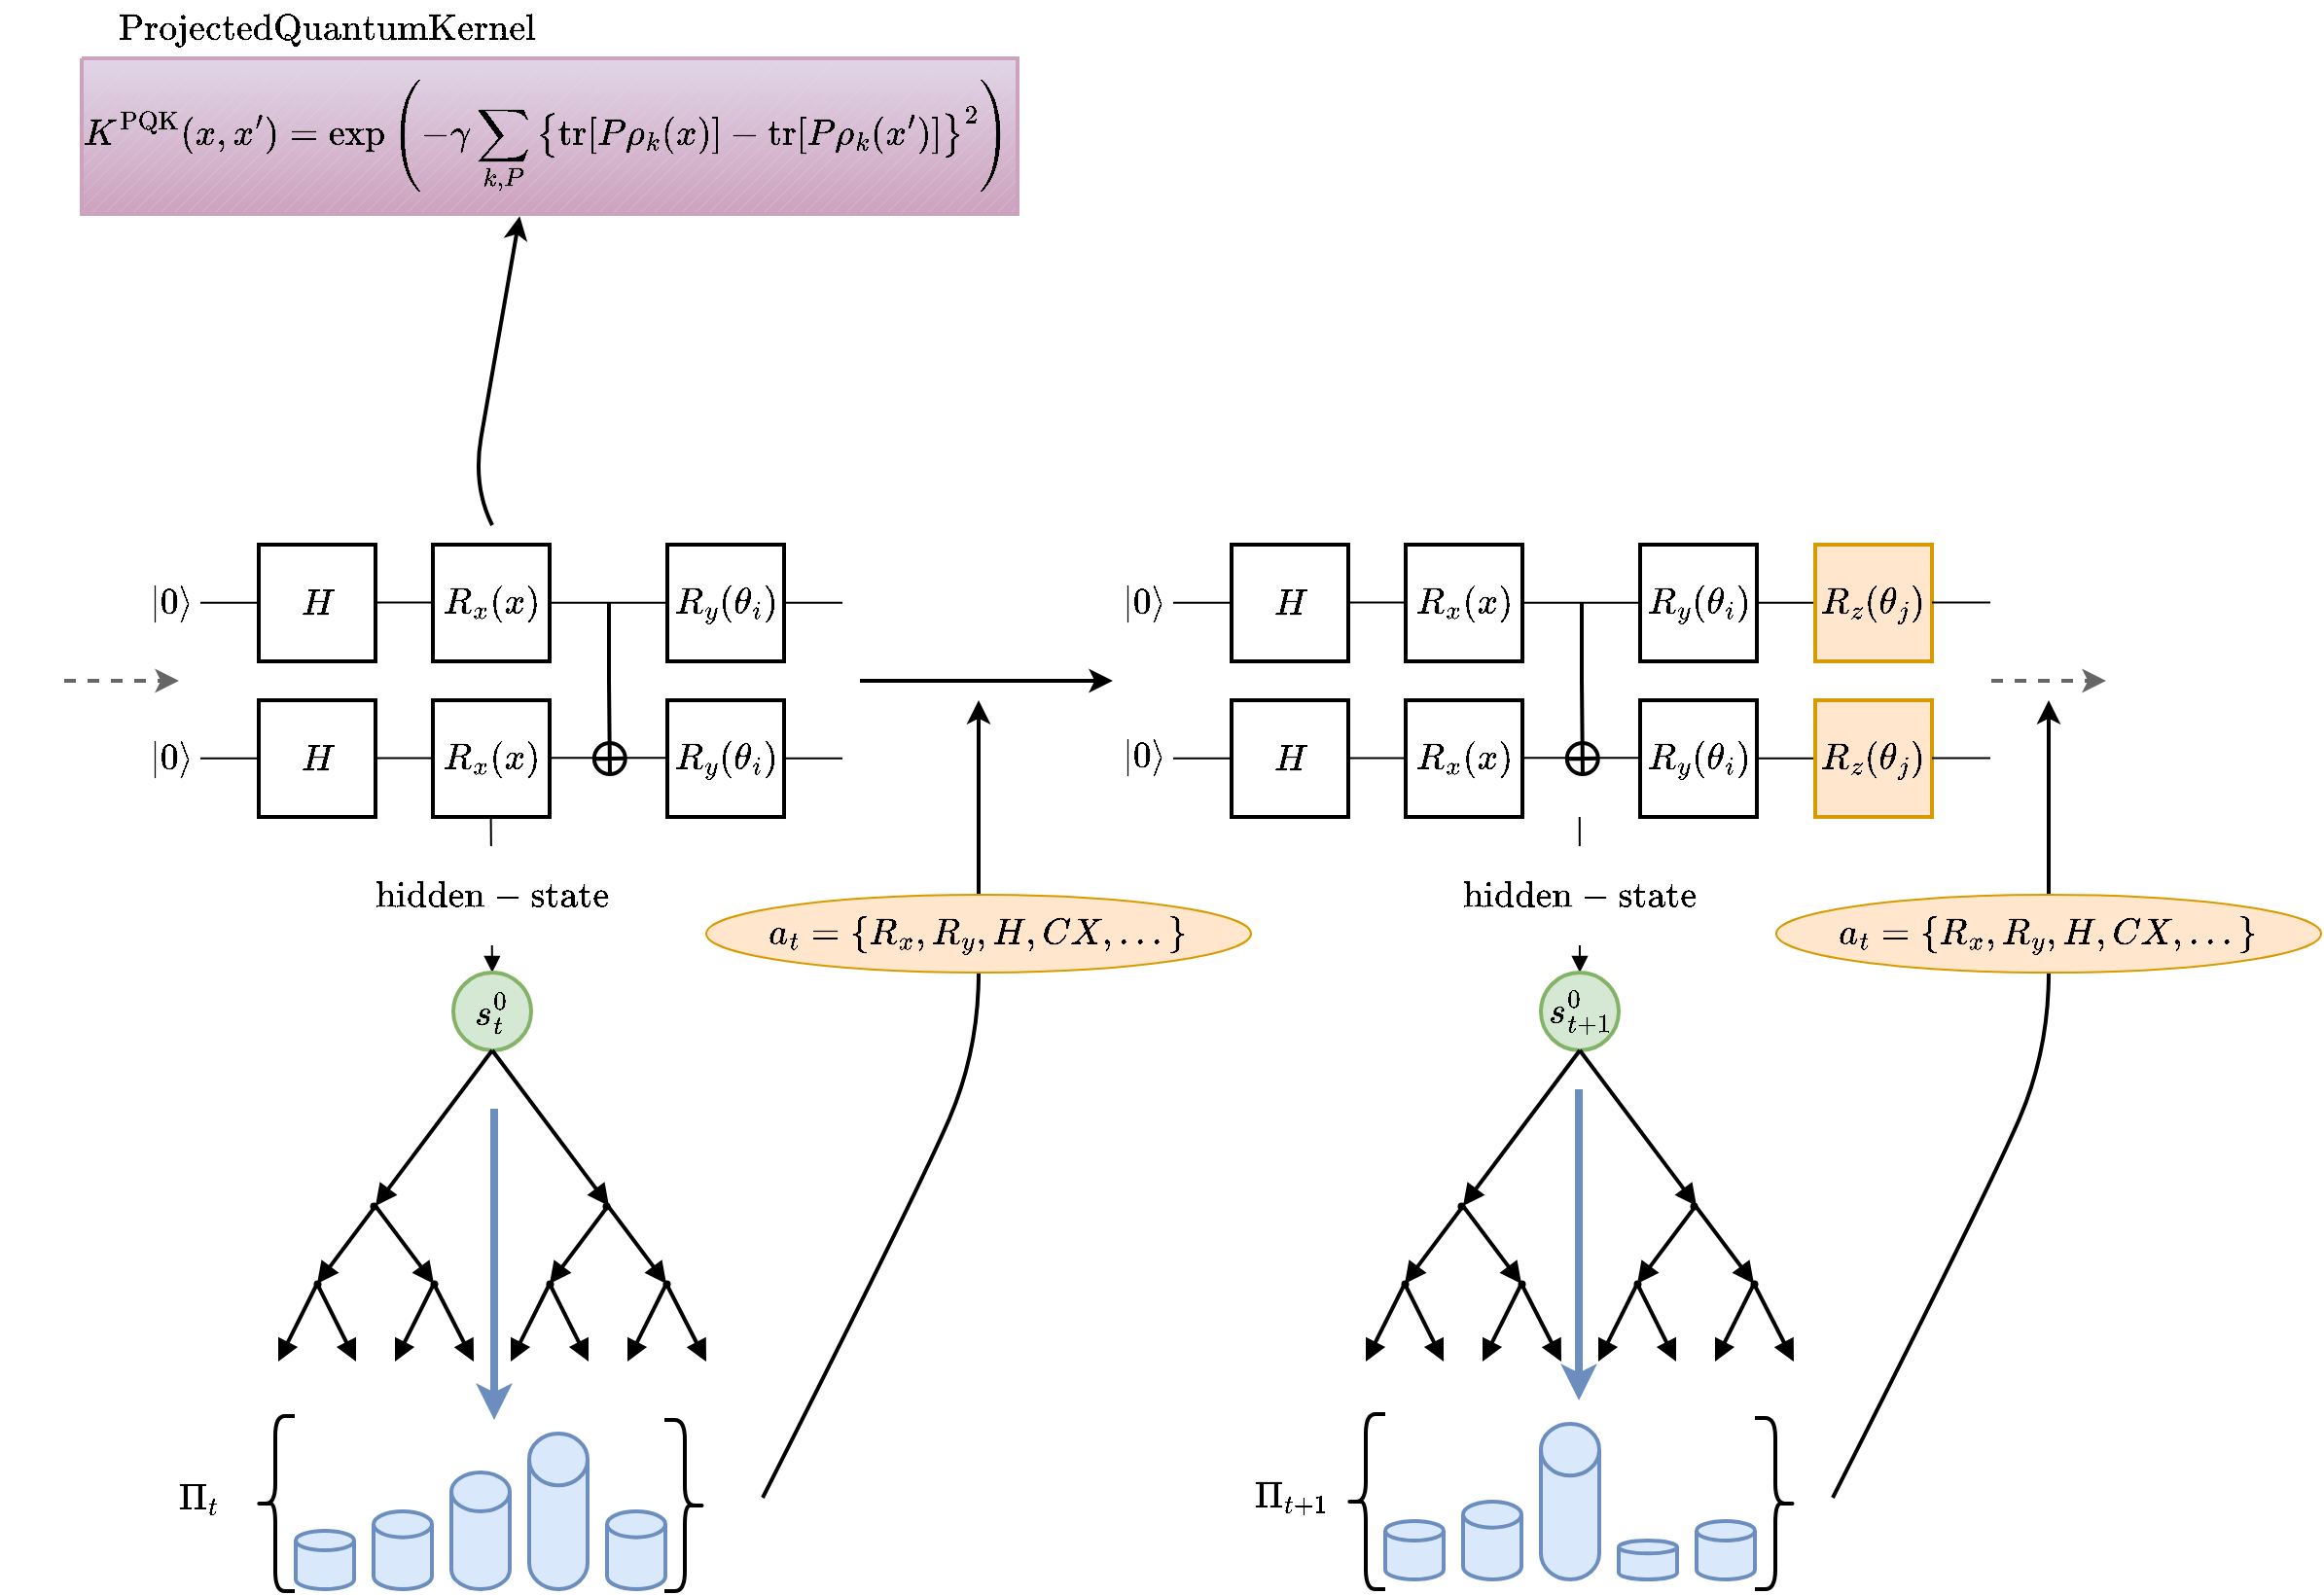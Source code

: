 <mxfile version="23.1.7" type="github">
  <diagram name="Seite-1" id="yTJefIffp6QYeTwZrcQF">
    <mxGraphModel dx="2800" dy="933" grid="1" gridSize="10" guides="1" tooltips="1" connect="1" arrows="1" fold="1" page="1" pageScale="1" pageWidth="1169" pageHeight="827" math="1" shadow="0">
      <root>
        <mxCell id="0" />
        <mxCell id="1" parent="0" />
        <mxCell id="hqZy1xWen8VTkyq7swMo-4" style="edgeStyle=orthogonalEdgeStyle;rounded=0;orthogonalLoop=1;jettySize=auto;html=1;exitX=1;exitY=0.5;exitDx=0;exitDy=0;strokeColor=none;" parent="1" edge="1">
          <mxGeometry relative="1" as="geometry">
            <mxPoint x="669" y="320" as="targetPoint" />
            <mxPoint x="628" y="320" as="sourcePoint" />
          </mxGeometry>
        </mxCell>
        <mxCell id="hqZy1xWen8VTkyq7swMo-38" style="edgeStyle=orthogonalEdgeStyle;rounded=0;orthogonalLoop=1;jettySize=auto;html=1;exitX=1;exitY=0.5;exitDx=0;exitDy=0;strokeColor=none;" parent="1" edge="1">
          <mxGeometry relative="1" as="geometry">
            <mxPoint x="669.5" y="390" as="targetPoint" />
            <mxPoint x="628.5" y="390" as="sourcePoint" />
          </mxGeometry>
        </mxCell>
        <mxCell id="hqZy1xWen8VTkyq7swMo-55" style="edgeStyle=orthogonalEdgeStyle;rounded=0;orthogonalLoop=1;jettySize=auto;html=1;exitX=1;exitY=0.5;exitDx=0;exitDy=0;strokeColor=none;" parent="1" source="hqZy1xWen8VTkyq7swMo-56" edge="1">
          <mxGeometry relative="1" as="geometry">
            <mxPoint x="189.5" y="320" as="targetPoint" />
          </mxGeometry>
        </mxCell>
        <mxCell id="hqZy1xWen8VTkyq7swMo-56" value="&lt;font style=&quot;font-size: 16px;&quot;&gt;$$ H $$&lt;/font&gt;" style="whiteSpace=wrap;html=1;aspect=fixed;align=center;gradientColor=none;rounded=0;shadow=0;strokeWidth=2;" parent="1" vertex="1">
          <mxGeometry x="100" y="290" width="60" height="60" as="geometry" />
        </mxCell>
        <mxCell id="hqZy1xWen8VTkyq7swMo-57" value="&lt;font style=&quot;font-size: 16px;&quot;&gt;$$ R_x (x) $$&lt;/font&gt;" style="whiteSpace=wrap;html=1;aspect=fixed;align=center;gradientColor=none;rounded=0;shadow=0;strokeWidth=2;" parent="1" vertex="1">
          <mxGeometry x="189.5" y="290" width="60" height="60" as="geometry" />
        </mxCell>
        <mxCell id="hqZy1xWen8VTkyq7swMo-58" value="&lt;span style=&quot;color: rgb(0, 0, 0); font-family: Helvetica; font-style: normal; font-variant-ligatures: normal; font-variant-caps: normal; font-weight: 400; letter-spacing: normal; orphans: 2; text-align: center; text-indent: 0px; text-transform: none; widows: 2; word-spacing: 0px; -webkit-text-stroke-width: 0px; background-color: rgb(251, 251, 251); text-decoration-thickness: initial; text-decoration-style: initial; text-decoration-color: initial; float: none; display: inline !important;&quot;&gt;&lt;font style=&quot;font-size: 16px;&quot;&gt;$$ R_y (\theta_i) $$&lt;/font&gt;&lt;/span&gt;" style="whiteSpace=wrap;html=1;aspect=fixed;align=center;gradientColor=none;rounded=0;shadow=0;strokeWidth=2;" parent="1" vertex="1">
          <mxGeometry x="310" y="290" width="60" height="60" as="geometry" />
        </mxCell>
        <mxCell id="hqZy1xWen8VTkyq7swMo-59" style="edgeStyle=orthogonalEdgeStyle;rounded=0;orthogonalLoop=1;jettySize=auto;html=1;exitX=1;exitY=0.5;exitDx=0;exitDy=0;strokeColor=none;" parent="1" source="hqZy1xWen8VTkyq7swMo-60" edge="1">
          <mxGeometry relative="1" as="geometry">
            <mxPoint x="190" y="390" as="targetPoint" />
          </mxGeometry>
        </mxCell>
        <mxCell id="hqZy1xWen8VTkyq7swMo-60" value="&lt;span style=&quot;color: rgb(0, 0, 0); font-family: Helvetica; font-style: normal; font-variant-ligatures: normal; font-variant-caps: normal; font-weight: 400; letter-spacing: normal; orphans: 2; text-align: center; text-indent: 0px; text-transform: none; widows: 2; word-spacing: 0px; -webkit-text-stroke-width: 0px; background-color: rgb(251, 251, 251); text-decoration-thickness: initial; text-decoration-style: initial; text-decoration-color: initial; float: none; display: inline !important;&quot;&gt;&lt;font style=&quot;font-size: 16px;&quot;&gt;$$ H $$&lt;/font&gt;&lt;/span&gt;" style="whiteSpace=wrap;html=1;aspect=fixed;align=center;gradientColor=none;rounded=0;shadow=0;strokeWidth=2;" parent="1" vertex="1">
          <mxGeometry x="100" y="370" width="60" height="60" as="geometry" />
        </mxCell>
        <mxCell id="hqZy1xWen8VTkyq7swMo-61" value="&lt;span style=&quot;color: rgb(0, 0, 0); font-family: Helvetica; font-style: normal; font-variant-ligatures: normal; font-variant-caps: normal; font-weight: 400; letter-spacing: normal; orphans: 2; text-align: center; text-indent: 0px; text-transform: none; widows: 2; word-spacing: 0px; -webkit-text-stroke-width: 0px; background-color: rgb(251, 251, 251); text-decoration-thickness: initial; text-decoration-style: initial; text-decoration-color: initial; float: none; display: inline !important;&quot;&gt;&lt;font style=&quot;font-size: 16px;&quot;&gt;$$ R_x (x) $$&lt;/font&gt;&lt;/span&gt;" style="whiteSpace=wrap;html=1;aspect=fixed;align=center;gradientColor=none;rounded=0;shadow=0;strokeWidth=2;" parent="1" vertex="1">
          <mxGeometry x="189.5" y="370" width="60" height="60" as="geometry" />
        </mxCell>
        <mxCell id="hqZy1xWen8VTkyq7swMo-62" value="&lt;span style=&quot;color: rgb(0, 0, 0); font-family: Helvetica; font-style: normal; font-variant-ligatures: normal; font-variant-caps: normal; font-weight: 400; letter-spacing: normal; orphans: 2; text-align: center; text-indent: 0px; text-transform: none; widows: 2; word-spacing: 0px; -webkit-text-stroke-width: 0px; background-color: rgb(251, 251, 251); text-decoration-thickness: initial; text-decoration-style: initial; text-decoration-color: initial; float: none; display: inline !important;&quot;&gt;&lt;font style=&quot;font-size: 16px;&quot;&gt;$$ R_y (\theta_i) $$&lt;/font&gt;&lt;/span&gt;" style="whiteSpace=wrap;html=1;aspect=fixed;align=center;gradientColor=none;rounded=0;shadow=0;strokeWidth=2;" parent="1" vertex="1">
          <mxGeometry x="310" y="370" width="60" height="60" as="geometry" />
        </mxCell>
        <mxCell id="hqZy1xWen8VTkyq7swMo-63" value="" style="endArrow=none;html=1;rounded=0;startArrow=circlePlus;startFill=0;strokeWidth=2;" parent="1" edge="1">
          <mxGeometry width="50" height="50" relative="1" as="geometry">
            <mxPoint x="280.5" y="410" as="sourcePoint" />
            <mxPoint x="280" y="360" as="targetPoint" />
            <Array as="points">
              <mxPoint x="280" y="360" />
              <mxPoint x="280" y="320" />
            </Array>
          </mxGeometry>
        </mxCell>
        <mxCell id="hqZy1xWen8VTkyq7swMo-79" value="" style="endArrow=block;html=1;rounded=0;entryX=0.5;entryY=0;entryDx=0;entryDy=0;endFill=1;" parent="1" edge="1" target="hqZy1xWen8VTkyq7swMo-81">
          <mxGeometry relative="1" as="geometry">
            <mxPoint x="219.3" y="430" as="sourcePoint" />
            <mxPoint x="219.41" y="500" as="targetPoint" />
          </mxGeometry>
        </mxCell>
        <mxCell id="hqZy1xWen8VTkyq7swMo-80" value="&lt;font style=&quot;font-size: 16px;&quot;&gt;$$ \mathrm{hidden-state} $$&lt;/font&gt;" style="edgeLabel;resizable=0;html=1;;align=center;verticalAlign=middle;" parent="hqZy1xWen8VTkyq7swMo-79" connectable="0" vertex="1">
          <mxGeometry relative="1" as="geometry" />
        </mxCell>
        <mxCell id="hqZy1xWen8VTkyq7swMo-81" value="&lt;font style=&quot;font-size: 16px;&quot;&gt;$$ s^0_t $$&lt;/font&gt;" style="ellipse;whiteSpace=wrap;html=1;aspect=fixed;fillColor=#d5e8d4;strokeColor=#82b366;strokeWidth=2;" parent="1" vertex="1">
          <mxGeometry x="200" y="510" width="40" height="40" as="geometry" />
        </mxCell>
        <mxCell id="hqZy1xWen8VTkyq7swMo-83" value="" style="endArrow=block;html=1;rounded=0;exitX=0.5;exitY=1;exitDx=0;exitDy=0;strokeWidth=2;curved=0;endFill=1;" parent="1" source="hqZy1xWen8VTkyq7swMo-81" edge="1">
          <mxGeometry width="50" height="50" relative="1" as="geometry">
            <mxPoint x="200" y="590" as="sourcePoint" />
            <mxPoint x="160" y="630" as="targetPoint" />
          </mxGeometry>
        </mxCell>
        <mxCell id="hqZy1xWen8VTkyq7swMo-84" value="" style="endArrow=block;html=1;rounded=0;strokeWidth=2;endFill=1;" parent="1" edge="1">
          <mxGeometry width="50" height="50" relative="1" as="geometry">
            <mxPoint x="160" y="630" as="sourcePoint" />
            <mxPoint x="130" y="670" as="targetPoint" />
          </mxGeometry>
        </mxCell>
        <mxCell id="hqZy1xWen8VTkyq7swMo-85" value="" style="endArrow=block;html=1;rounded=0;strokeWidth=2;endFill=1;" parent="1" edge="1" source="6n01bUx9wQHi-D7Y9jeE-55">
          <mxGeometry width="50" height="50" relative="1" as="geometry">
            <mxPoint x="130.25" y="670" as="sourcePoint" />
            <mxPoint x="110" y="710" as="targetPoint" />
          </mxGeometry>
        </mxCell>
        <mxCell id="hqZy1xWen8VTkyq7swMo-86" value="" style="endArrow=block;html=1;rounded=0;strokeWidth=2;endFill=1;" parent="1" edge="1">
          <mxGeometry width="50" height="50" relative="1" as="geometry">
            <mxPoint x="220" y="550" as="sourcePoint" />
            <mxPoint x="280" y="630" as="targetPoint" />
          </mxGeometry>
        </mxCell>
        <mxCell id="hqZy1xWen8VTkyq7swMo-89" value="" style="endArrow=block;html=1;rounded=0;strokeWidth=2;endFill=1;" parent="1" edge="1">
          <mxGeometry width="50" height="50" relative="1" as="geometry">
            <mxPoint x="160" y="630" as="sourcePoint" />
            <mxPoint x="190" y="670" as="targetPoint" />
          </mxGeometry>
        </mxCell>
        <mxCell id="hqZy1xWen8VTkyq7swMo-90" value="" style="endArrow=block;html=1;rounded=0;strokeWidth=2;endFill=1;" parent="1" edge="1">
          <mxGeometry width="50" height="50" relative="1" as="geometry">
            <mxPoint x="130" y="670" as="sourcePoint" />
            <mxPoint x="150" y="710" as="targetPoint" />
          </mxGeometry>
        </mxCell>
        <mxCell id="hqZy1xWen8VTkyq7swMo-91" value="" style="endArrow=block;html=1;rounded=0;strokeWidth=2;endFill=1;" parent="1" edge="1">
          <mxGeometry width="50" height="50" relative="1" as="geometry">
            <mxPoint x="190" y="670" as="sourcePoint" />
            <mxPoint x="170" y="710" as="targetPoint" />
          </mxGeometry>
        </mxCell>
        <mxCell id="hqZy1xWen8VTkyq7swMo-94" value="" style="endArrow=block;html=1;rounded=0;strokeWidth=2;endFill=1;" parent="1" edge="1">
          <mxGeometry width="50" height="50" relative="1" as="geometry">
            <mxPoint x="190" y="670" as="sourcePoint" />
            <mxPoint x="210.5" y="710" as="targetPoint" />
          </mxGeometry>
        </mxCell>
        <mxCell id="hqZy1xWen8VTkyq7swMo-111" value="" style="endArrow=block;html=1;rounded=0;entryX=0.5;entryY=0;entryDx=0;entryDy=0;endFill=1;" parent="1" edge="1" target="hqZy1xWen8VTkyq7swMo-113">
          <mxGeometry relative="1" as="geometry">
            <mxPoint x="778.89" y="430" as="sourcePoint" />
            <mxPoint x="779" y="500" as="targetPoint" />
          </mxGeometry>
        </mxCell>
        <mxCell id="hqZy1xWen8VTkyq7swMo-112" value="&lt;font style=&quot;font-size: 16px;&quot;&gt;$$ \mathrm{hidden-state} $$&lt;/font&gt;" style="edgeLabel;resizable=0;html=1;;align=center;verticalAlign=middle;" parent="hqZy1xWen8VTkyq7swMo-111" connectable="0" vertex="1">
          <mxGeometry relative="1" as="geometry" />
        </mxCell>
        <mxCell id="hqZy1xWen8VTkyq7swMo-113" value="&lt;font style=&quot;font-size: 16px;&quot;&gt;$$ s^0_{t+1} $$&lt;/font&gt;" style="ellipse;whiteSpace=wrap;html=1;aspect=fixed;fillColor=#d5e8d4;strokeColor=#82b366;strokeWidth=2;" parent="1" vertex="1">
          <mxGeometry x="759" y="510" width="40" height="40" as="geometry" />
        </mxCell>
        <mxCell id="hqZy1xWen8VTkyq7swMo-130" value="" style="endArrow=classic;html=1;rounded=0;strokeWidth=4;shadow=0;curved=0;fillColor=#dae8fc;strokeColor=#6c8ebf;targetPerimeterSpacing=0;" parent="1" edge="1">
          <mxGeometry width="50" height="50" relative="1" as="geometry">
            <mxPoint x="221" y="580" as="sourcePoint" />
            <mxPoint x="221" y="740" as="targetPoint" />
          </mxGeometry>
        </mxCell>
        <mxCell id="hqZy1xWen8VTkyq7swMo-131" value="" style="endArrow=classic;html=1;rounded=0;strokeWidth=4;shadow=0;curved=0;fillColor=#dae8fc;strokeColor=#6c8ebf;" parent="1" edge="1">
          <mxGeometry width="50" height="50" relative="1" as="geometry">
            <mxPoint x="778.52" y="570" as="sourcePoint" />
            <mxPoint x="778.52" y="730" as="targetPoint" />
          </mxGeometry>
        </mxCell>
        <mxCell id="hqZy1xWen8VTkyq7swMo-132" value="" style="endArrow=classic;html=1;rounded=0;strokeWidth=2;shadow=0;curved=0;" parent="1" edge="1">
          <mxGeometry width="50" height="50" relative="1" as="geometry">
            <mxPoint x="409" y="360" as="sourcePoint" />
            <mxPoint x="539" y="360" as="targetPoint" />
          </mxGeometry>
        </mxCell>
        <mxCell id="hqZy1xWen8VTkyq7swMo-134" value="" style="endArrow=classic;html=1;rounded=0;strokeWidth=2;shadow=0;curved=0;dashed=1;fillColor=#f5f5f5;strokeColor=#666666;" parent="1" edge="1">
          <mxGeometry width="50" height="50" relative="1" as="geometry">
            <mxPoint y="360" as="sourcePoint" />
            <mxPoint x="59" y="360" as="targetPoint" />
          </mxGeometry>
        </mxCell>
        <mxCell id="hqZy1xWen8VTkyq7swMo-138" value="" style="curved=1;endArrow=classic;html=1;rounded=0;strokeWidth=2;" parent="1" edge="1" source="6n01bUx9wQHi-D7Y9jeE-44">
          <mxGeometry width="50" height="50" relative="1" as="geometry">
            <mxPoint x="359" y="780" as="sourcePoint" />
            <mxPoint x="470" y="370" as="targetPoint" />
            <Array as="points" />
          </mxGeometry>
        </mxCell>
        <mxCell id="hqZy1xWen8VTkyq7swMo-147" value="" style="strokeWidth=2;html=1;shape=mxgraph.flowchart.database;whiteSpace=wrap;fillColor=#dae8fc;strokeColor=#6c8ebf;" parent="1" vertex="1">
          <mxGeometry x="119" y="797" width="30" height="30" as="geometry" />
        </mxCell>
        <mxCell id="hqZy1xWen8VTkyq7swMo-149" value="" style="strokeWidth=2;html=1;shape=mxgraph.flowchart.database;whiteSpace=wrap;fillColor=#dae8fc;strokeColor=#6c8ebf;" parent="1" vertex="1">
          <mxGeometry x="279" y="787" width="30" height="40" as="geometry" />
        </mxCell>
        <mxCell id="hqZy1xWen8VTkyq7swMo-150" value="" style="strokeWidth=2;html=1;shape=mxgraph.flowchart.database;whiteSpace=wrap;fillColor=#dae8fc;strokeColor=#6c8ebf;" parent="1" vertex="1">
          <mxGeometry x="159" y="787" width="30" height="40" as="geometry" />
        </mxCell>
        <mxCell id="hqZy1xWen8VTkyq7swMo-151" value="" style="strokeWidth=2;html=1;shape=mxgraph.flowchart.database;whiteSpace=wrap;fillColor=#dae8fc;strokeColor=#6c8ebf;" parent="1" vertex="1">
          <mxGeometry x="239" y="747" width="30" height="80" as="geometry" />
        </mxCell>
        <mxCell id="hqZy1xWen8VTkyq7swMo-152" value="" style="strokeWidth=2;html=1;shape=mxgraph.flowchart.database;whiteSpace=wrap;fillColor=#dae8fc;strokeColor=#6c8ebf;" parent="1" vertex="1">
          <mxGeometry x="199" y="767" width="30" height="60" as="geometry" />
        </mxCell>
        <mxCell id="hqZy1xWen8VTkyq7swMo-162" value="" style="shape=curlyBracket;whiteSpace=wrap;html=1;rounded=1;flipH=1;labelPosition=right;verticalLabelPosition=middle;align=left;verticalAlign=middle;strokeWidth=2;" parent="1" vertex="1">
          <mxGeometry x="869" y="739" width="21" height="88" as="geometry" />
        </mxCell>
        <mxCell id="hqZy1xWen8VTkyq7swMo-163" value="" style="shape=curlyBracket;whiteSpace=wrap;html=1;rounded=1;labelPosition=left;verticalLabelPosition=middle;align=right;verticalAlign=middle;strokeWidth=2;" parent="1" vertex="1">
          <mxGeometry x="659" y="737" width="20" height="90" as="geometry" />
        </mxCell>
        <mxCell id="hqZy1xWen8VTkyq7swMo-164" value="" style="strokeWidth=2;html=1;shape=mxgraph.flowchart.database;whiteSpace=wrap;fillColor=#dae8fc;strokeColor=#6c8ebf;" parent="1" vertex="1">
          <mxGeometry x="679" y="792" width="30" height="30" as="geometry" />
        </mxCell>
        <mxCell id="hqZy1xWen8VTkyq7swMo-165" value="" style="strokeWidth=2;html=1;shape=mxgraph.flowchart.database;whiteSpace=wrap;fillColor=#dae8fc;strokeColor=#6c8ebf;" parent="1" vertex="1">
          <mxGeometry x="839" y="792" width="30" height="30" as="geometry" />
        </mxCell>
        <mxCell id="hqZy1xWen8VTkyq7swMo-166" value="" style="strokeWidth=2;html=1;shape=mxgraph.flowchart.database;whiteSpace=wrap;fillColor=#dae8fc;strokeColor=#6c8ebf;" parent="1" vertex="1">
          <mxGeometry x="719" y="782" width="30" height="40" as="geometry" />
        </mxCell>
        <mxCell id="hqZy1xWen8VTkyq7swMo-167" value="" style="strokeWidth=2;html=1;shape=mxgraph.flowchart.database;whiteSpace=wrap;fillColor=#dae8fc;strokeColor=#6c8ebf;" parent="1" vertex="1">
          <mxGeometry x="799" y="802" width="30" height="20" as="geometry" />
        </mxCell>
        <mxCell id="hqZy1xWen8VTkyq7swMo-168" value="" style="strokeWidth=2;html=1;shape=mxgraph.flowchart.database;whiteSpace=wrap;fillColor=#dae8fc;strokeColor=#6c8ebf;" parent="1" vertex="1">
          <mxGeometry x="759" y="742" width="30" height="80" as="geometry" />
        </mxCell>
        <mxCell id="hqZy1xWen8VTkyq7swMo-169" value="&lt;font style=&quot;font-size: 16px;&quot;&gt;$$ \Pi_t $$&lt;/font&gt;" style="text;html=1;align=center;verticalAlign=middle;resizable=0;points=[];autosize=1;strokeColor=none;fillColor=none;" parent="1" vertex="1">
          <mxGeometry x="18.5" y="765" width="100" height="30" as="geometry" />
        </mxCell>
        <mxCell id="hqZy1xWen8VTkyq7swMo-170" value="&lt;span style=&quot;color: rgb(0, 0, 0); font-family: Helvetica; font-style: normal; font-variant-ligatures: normal; font-variant-caps: normal; font-weight: 400; letter-spacing: normal; orphans: 2; text-align: center; text-indent: 0px; text-transform: none; widows: 2; word-spacing: 0px; -webkit-text-stroke-width: 0px; background-color: rgb(251, 251, 251); text-decoration-thickness: initial; text-decoration-style: initial; text-decoration-color: initial; float: none; display: inline !important;&quot;&gt;&lt;font style=&quot;font-size: 16px;&quot;&gt;$$ \Pi_{t+1} $$&lt;/font&gt;&lt;/span&gt;" style="text;whiteSpace=wrap;html=1;" parent="1" vertex="1">
          <mxGeometry x="610" y="747" width="90" height="40" as="geometry" />
        </mxCell>
        <mxCell id="6n01bUx9wQHi-D7Y9jeE-3" value="" style="endArrow=none;html=1;rounded=0;" edge="1" parent="1">
          <mxGeometry width="50" height="50" relative="1" as="geometry">
            <mxPoint x="160" y="319.8" as="sourcePoint" />
            <mxPoint x="190" y="319.8" as="targetPoint" />
          </mxGeometry>
        </mxCell>
        <mxCell id="6n01bUx9wQHi-D7Y9jeE-4" value="" style="endArrow=none;html=1;rounded=0;" edge="1" parent="1">
          <mxGeometry width="50" height="50" relative="1" as="geometry">
            <mxPoint x="159.5" y="399.8" as="sourcePoint" />
            <mxPoint x="189.5" y="399.8" as="targetPoint" />
          </mxGeometry>
        </mxCell>
        <mxCell id="6n01bUx9wQHi-D7Y9jeE-7" value="" style="endArrow=none;html=1;rounded=0;" edge="1" parent="1">
          <mxGeometry width="50" height="50" relative="1" as="geometry">
            <mxPoint x="370" y="319.83" as="sourcePoint" />
            <mxPoint x="400" y="319.83" as="targetPoint" />
          </mxGeometry>
        </mxCell>
        <mxCell id="6n01bUx9wQHi-D7Y9jeE-8" value="" style="endArrow=none;html=1;rounded=0;" edge="1" parent="1">
          <mxGeometry width="50" height="50" relative="1" as="geometry">
            <mxPoint x="370" y="399.83" as="sourcePoint" />
            <mxPoint x="400" y="399.83" as="targetPoint" />
          </mxGeometry>
        </mxCell>
        <mxCell id="6n01bUx9wQHi-D7Y9jeE-9" value="" style="endArrow=none;html=1;rounded=0;" edge="1" parent="1">
          <mxGeometry width="50" height="50" relative="1" as="geometry">
            <mxPoint x="70" y="319.83" as="sourcePoint" />
            <mxPoint x="100" y="319.83" as="targetPoint" />
          </mxGeometry>
        </mxCell>
        <mxCell id="6n01bUx9wQHi-D7Y9jeE-11" value="&lt;font style=&quot;font-size: 16px;&quot;&gt;$$ \ket{0}$$&lt;/font&gt;" style="text;html=1;align=center;verticalAlign=middle;resizable=0;points=[];autosize=1;strokeColor=none;fillColor=none;" vertex="1" parent="1">
          <mxGeometry y="305" width="110" height="30" as="geometry" />
        </mxCell>
        <mxCell id="6n01bUx9wQHi-D7Y9jeE-12" value="&lt;font style=&quot;font-size: 16px;&quot;&gt;$$ \ket{0}$$&lt;/font&gt;" style="text;html=1;align=center;verticalAlign=middle;resizable=0;points=[];autosize=1;strokeColor=none;fillColor=none;" vertex="1" parent="1">
          <mxGeometry y="385" width="110" height="30" as="geometry" />
        </mxCell>
        <mxCell id="6n01bUx9wQHi-D7Y9jeE-15" value="" style="endArrow=none;html=1;rounded=0;" edge="1" parent="1">
          <mxGeometry width="50" height="50" relative="1" as="geometry">
            <mxPoint x="70" y="399.83" as="sourcePoint" />
            <mxPoint x="100" y="399.83" as="targetPoint" />
          </mxGeometry>
        </mxCell>
        <mxCell id="6n01bUx9wQHi-D7Y9jeE-16" value="" style="endArrow=none;html=1;rounded=0;" edge="1" parent="1">
          <mxGeometry width="50" height="50" relative="1" as="geometry">
            <mxPoint x="250.5" y="319.83" as="sourcePoint" />
            <mxPoint x="311" y="319.83" as="targetPoint" />
          </mxGeometry>
        </mxCell>
        <mxCell id="6n01bUx9wQHi-D7Y9jeE-17" value="" style="endArrow=none;html=1;rounded=0;" edge="1" parent="1">
          <mxGeometry width="50" height="50" relative="1" as="geometry">
            <mxPoint x="249.5" y="399.66" as="sourcePoint" />
            <mxPoint x="310" y="399.66" as="targetPoint" />
          </mxGeometry>
        </mxCell>
        <mxCell id="6n01bUx9wQHi-D7Y9jeE-18" style="edgeStyle=orthogonalEdgeStyle;rounded=0;orthogonalLoop=1;jettySize=auto;html=1;exitX=1;exitY=0.5;exitDx=0;exitDy=0;strokeColor=none;" edge="1" parent="1" source="6n01bUx9wQHi-D7Y9jeE-19">
          <mxGeometry relative="1" as="geometry">
            <mxPoint x="689.5" y="320" as="targetPoint" />
          </mxGeometry>
        </mxCell>
        <mxCell id="6n01bUx9wQHi-D7Y9jeE-19" value="&lt;font style=&quot;font-size: 16px;&quot;&gt;$$ H $$&lt;/font&gt;" style="whiteSpace=wrap;html=1;aspect=fixed;align=center;gradientColor=none;rounded=0;shadow=0;strokeWidth=2;" vertex="1" parent="1">
          <mxGeometry x="600" y="290" width="60" height="60" as="geometry" />
        </mxCell>
        <mxCell id="6n01bUx9wQHi-D7Y9jeE-20" value="&lt;font style=&quot;font-size: 16px;&quot;&gt;$$ R_x (x) $$&lt;/font&gt;" style="whiteSpace=wrap;html=1;aspect=fixed;align=center;gradientColor=none;rounded=0;shadow=0;strokeWidth=2;" vertex="1" parent="1">
          <mxGeometry x="689.5" y="290" width="60" height="60" as="geometry" />
        </mxCell>
        <mxCell id="6n01bUx9wQHi-D7Y9jeE-21" value="&lt;span style=&quot;color: rgb(0, 0, 0); font-family: Helvetica; font-style: normal; font-variant-ligatures: normal; font-variant-caps: normal; font-weight: 400; letter-spacing: normal; orphans: 2; text-align: center; text-indent: 0px; text-transform: none; widows: 2; word-spacing: 0px; -webkit-text-stroke-width: 0px; background-color: rgb(251, 251, 251); text-decoration-thickness: initial; text-decoration-style: initial; text-decoration-color: initial; float: none; display: inline !important;&quot;&gt;&lt;font style=&quot;font-size: 16px;&quot;&gt;$$ R_y (\theta_i) $$&lt;/font&gt;&lt;/span&gt;" style="whiteSpace=wrap;html=1;aspect=fixed;align=center;gradientColor=none;rounded=0;shadow=0;strokeWidth=2;" vertex="1" parent="1">
          <mxGeometry x="810" y="290" width="60" height="60" as="geometry" />
        </mxCell>
        <mxCell id="6n01bUx9wQHi-D7Y9jeE-22" style="edgeStyle=orthogonalEdgeStyle;rounded=0;orthogonalLoop=1;jettySize=auto;html=1;exitX=1;exitY=0.5;exitDx=0;exitDy=0;strokeColor=none;" edge="1" parent="1" source="6n01bUx9wQHi-D7Y9jeE-23">
          <mxGeometry relative="1" as="geometry">
            <mxPoint x="690" y="390" as="targetPoint" />
          </mxGeometry>
        </mxCell>
        <mxCell id="6n01bUx9wQHi-D7Y9jeE-23" value="&lt;span style=&quot;color: rgb(0, 0, 0); font-family: Helvetica; font-style: normal; font-variant-ligatures: normal; font-variant-caps: normal; font-weight: 400; letter-spacing: normal; orphans: 2; text-align: center; text-indent: 0px; text-transform: none; widows: 2; word-spacing: 0px; -webkit-text-stroke-width: 0px; background-color: rgb(251, 251, 251); text-decoration-thickness: initial; text-decoration-style: initial; text-decoration-color: initial; float: none; display: inline !important;&quot;&gt;&lt;font style=&quot;font-size: 16px;&quot;&gt;$$ H $$&lt;/font&gt;&lt;/span&gt;" style="whiteSpace=wrap;html=1;aspect=fixed;align=center;gradientColor=none;rounded=0;shadow=0;strokeWidth=2;" vertex="1" parent="1">
          <mxGeometry x="600" y="370" width="60" height="60" as="geometry" />
        </mxCell>
        <mxCell id="6n01bUx9wQHi-D7Y9jeE-24" value="&lt;span style=&quot;color: rgb(0, 0, 0); font-family: Helvetica; font-style: normal; font-variant-ligatures: normal; font-variant-caps: normal; font-weight: 400; letter-spacing: normal; orphans: 2; text-align: center; text-indent: 0px; text-transform: none; widows: 2; word-spacing: 0px; -webkit-text-stroke-width: 0px; background-color: rgb(251, 251, 251); text-decoration-thickness: initial; text-decoration-style: initial; text-decoration-color: initial; float: none; display: inline !important;&quot;&gt;&lt;font style=&quot;font-size: 16px;&quot;&gt;$$ R_x (x) $$&lt;/font&gt;&lt;/span&gt;" style="whiteSpace=wrap;html=1;aspect=fixed;align=center;gradientColor=none;rounded=0;shadow=0;strokeWidth=2;" vertex="1" parent="1">
          <mxGeometry x="689.5" y="370" width="60" height="60" as="geometry" />
        </mxCell>
        <mxCell id="6n01bUx9wQHi-D7Y9jeE-25" value="&lt;span style=&quot;color: rgb(0, 0, 0); font-family: Helvetica; font-style: normal; font-variant-ligatures: normal; font-variant-caps: normal; font-weight: 400; letter-spacing: normal; orphans: 2; text-align: center; text-indent: 0px; text-transform: none; widows: 2; word-spacing: 0px; -webkit-text-stroke-width: 0px; background-color: rgb(251, 251, 251); text-decoration-thickness: initial; text-decoration-style: initial; text-decoration-color: initial; float: none; display: inline !important;&quot;&gt;&lt;font style=&quot;font-size: 16px;&quot;&gt;$$ R_y (\theta_i) $$&lt;/font&gt;&lt;/span&gt;" style="whiteSpace=wrap;html=1;aspect=fixed;align=center;gradientColor=none;rounded=0;shadow=0;strokeWidth=2;" vertex="1" parent="1">
          <mxGeometry x="810" y="370" width="60" height="60" as="geometry" />
        </mxCell>
        <mxCell id="6n01bUx9wQHi-D7Y9jeE-26" value="" style="endArrow=none;html=1;rounded=0;startArrow=circlePlus;startFill=0;strokeWidth=2;" edge="1" parent="1">
          <mxGeometry width="50" height="50" relative="1" as="geometry">
            <mxPoint x="780.5" y="410" as="sourcePoint" />
            <mxPoint x="780" y="360" as="targetPoint" />
            <Array as="points">
              <mxPoint x="780" y="360" />
              <mxPoint x="780" y="320" />
            </Array>
          </mxGeometry>
        </mxCell>
        <mxCell id="6n01bUx9wQHi-D7Y9jeE-27" value="" style="endArrow=none;html=1;rounded=0;" edge="1" parent="1">
          <mxGeometry width="50" height="50" relative="1" as="geometry">
            <mxPoint x="660" y="319.8" as="sourcePoint" />
            <mxPoint x="690" y="319.8" as="targetPoint" />
          </mxGeometry>
        </mxCell>
        <mxCell id="6n01bUx9wQHi-D7Y9jeE-28" value="" style="endArrow=none;html=1;rounded=0;" edge="1" parent="1">
          <mxGeometry width="50" height="50" relative="1" as="geometry">
            <mxPoint x="659.5" y="399.8" as="sourcePoint" />
            <mxPoint x="689.5" y="399.8" as="targetPoint" />
          </mxGeometry>
        </mxCell>
        <mxCell id="6n01bUx9wQHi-D7Y9jeE-29" value="" style="endArrow=none;html=1;rounded=0;" edge="1" parent="1">
          <mxGeometry width="50" height="50" relative="1" as="geometry">
            <mxPoint x="870" y="319.83" as="sourcePoint" />
            <mxPoint x="900" y="319.83" as="targetPoint" />
          </mxGeometry>
        </mxCell>
        <mxCell id="6n01bUx9wQHi-D7Y9jeE-30" value="" style="endArrow=none;html=1;rounded=0;" edge="1" parent="1">
          <mxGeometry width="50" height="50" relative="1" as="geometry">
            <mxPoint x="870" y="399.83" as="sourcePoint" />
            <mxPoint x="900" y="399.83" as="targetPoint" />
          </mxGeometry>
        </mxCell>
        <mxCell id="6n01bUx9wQHi-D7Y9jeE-31" value="" style="endArrow=none;html=1;rounded=0;" edge="1" parent="1">
          <mxGeometry width="50" height="50" relative="1" as="geometry">
            <mxPoint x="570" y="319.83" as="sourcePoint" />
            <mxPoint x="600" y="319.83" as="targetPoint" />
          </mxGeometry>
        </mxCell>
        <mxCell id="6n01bUx9wQHi-D7Y9jeE-32" value="" style="endArrow=none;html=1;rounded=0;" edge="1" parent="1">
          <mxGeometry width="50" height="50" relative="1" as="geometry">
            <mxPoint x="570" y="399.83" as="sourcePoint" />
            <mxPoint x="600" y="399.83" as="targetPoint" />
          </mxGeometry>
        </mxCell>
        <mxCell id="6n01bUx9wQHi-D7Y9jeE-33" value="" style="endArrow=none;html=1;rounded=0;" edge="1" parent="1">
          <mxGeometry width="50" height="50" relative="1" as="geometry">
            <mxPoint x="750.5" y="319.83" as="sourcePoint" />
            <mxPoint x="811" y="319.83" as="targetPoint" />
          </mxGeometry>
        </mxCell>
        <mxCell id="6n01bUx9wQHi-D7Y9jeE-34" value="" style="endArrow=none;html=1;rounded=0;" edge="1" parent="1">
          <mxGeometry width="50" height="50" relative="1" as="geometry">
            <mxPoint x="749.5" y="399.66" as="sourcePoint" />
            <mxPoint x="810" y="399.66" as="targetPoint" />
          </mxGeometry>
        </mxCell>
        <mxCell id="6n01bUx9wQHi-D7Y9jeE-37" value="&lt;span style=&quot;color: rgb(0, 0, 0); font-family: Helvetica; font-style: normal; font-variant-ligatures: normal; font-variant-caps: normal; font-weight: 400; letter-spacing: normal; orphans: 2; text-align: center; text-indent: 0px; text-transform: none; widows: 2; word-spacing: 0px; -webkit-text-stroke-width: 0px; background-color: rgb(251, 251, 251); text-decoration-thickness: initial; text-decoration-style: initial; text-decoration-color: initial; float: none; display: inline !important;&quot;&gt;&lt;font style=&quot;font-size: 16px;&quot;&gt;$$ R_z (\theta_j) $$&lt;/font&gt;&lt;/span&gt;" style="whiteSpace=wrap;html=1;aspect=fixed;align=center;rounded=0;shadow=0;strokeWidth=2;fillColor=#ffe6cc;strokeColor=#d79b00;" vertex="1" parent="1">
          <mxGeometry x="900" y="290" width="60" height="60" as="geometry" />
        </mxCell>
        <mxCell id="6n01bUx9wQHi-D7Y9jeE-38" value="&lt;span style=&quot;color: rgb(0, 0, 0); font-family: Helvetica; font-style: normal; font-variant-ligatures: normal; font-variant-caps: normal; font-weight: 400; letter-spacing: normal; orphans: 2; text-align: center; text-indent: 0px; text-transform: none; widows: 2; word-spacing: 0px; -webkit-text-stroke-width: 0px; background-color: rgb(251, 251, 251); text-decoration-thickness: initial; text-decoration-style: initial; text-decoration-color: initial; float: none; display: inline !important;&quot;&gt;&lt;font style=&quot;font-size: 16px;&quot;&gt;$$ R_z (\theta_j) $$&lt;/font&gt;&lt;/span&gt;" style="whiteSpace=wrap;html=1;aspect=fixed;align=center;rounded=0;shadow=0;strokeWidth=2;fillColor=#ffe6cc;strokeColor=#d79b00;" vertex="1" parent="1">
          <mxGeometry x="900" y="370" width="60" height="60" as="geometry" />
        </mxCell>
        <mxCell id="6n01bUx9wQHi-D7Y9jeE-39" value="" style="endArrow=none;html=1;rounded=0;" edge="1" parent="1">
          <mxGeometry width="50" height="50" relative="1" as="geometry">
            <mxPoint x="960" y="399.71" as="sourcePoint" />
            <mxPoint x="990" y="399.71" as="targetPoint" />
          </mxGeometry>
        </mxCell>
        <mxCell id="6n01bUx9wQHi-D7Y9jeE-40" value="" style="endArrow=none;html=1;rounded=0;" edge="1" parent="1">
          <mxGeometry width="50" height="50" relative="1" as="geometry">
            <mxPoint x="960" y="319.71" as="sourcePoint" />
            <mxPoint x="990" y="319.71" as="targetPoint" />
          </mxGeometry>
        </mxCell>
        <mxCell id="6n01bUx9wQHi-D7Y9jeE-41" value="&lt;font style=&quot;font-size: 16px;&quot;&gt;$$ \ket{0}$$&lt;/font&gt;" style="text;html=1;align=center;verticalAlign=middle;resizable=0;points=[];autosize=1;strokeColor=none;fillColor=none;" vertex="1" parent="1">
          <mxGeometry x="500" y="305" width="110" height="30" as="geometry" />
        </mxCell>
        <mxCell id="6n01bUx9wQHi-D7Y9jeE-42" value="&lt;font style=&quot;font-size: 16px;&quot;&gt;$$ \ket{0}$$&lt;/font&gt;" style="text;html=1;align=center;verticalAlign=middle;resizable=0;points=[];autosize=1;strokeColor=none;fillColor=none;" vertex="1" parent="1">
          <mxGeometry x="500" y="384" width="110" height="30" as="geometry" />
        </mxCell>
        <mxCell id="6n01bUx9wQHi-D7Y9jeE-45" value="" style="curved=1;endArrow=none;html=1;rounded=0;strokeWidth=2;endFill=0;" edge="1" parent="1" target="6n01bUx9wQHi-D7Y9jeE-44">
          <mxGeometry width="50" height="50" relative="1" as="geometry">
            <mxPoint x="359" y="780" as="sourcePoint" />
            <mxPoint x="470" y="370" as="targetPoint" />
            <Array as="points">
              <mxPoint x="440" y="620" />
              <mxPoint x="470" y="550" />
            </Array>
          </mxGeometry>
        </mxCell>
        <mxCell id="6n01bUx9wQHi-D7Y9jeE-44" value="&lt;font style=&quot;font-size: 16px;&quot;&gt;$$ a_t \\ = \{ R_x,R_y, H , CX, ...\} $$&lt;/font&gt;" style="ellipse;whiteSpace=wrap;html=1;fillColor=#ffe6cc;strokeColor=#d79b00;" vertex="1" parent="1">
          <mxGeometry x="330" y="470" width="280" height="40" as="geometry" />
        </mxCell>
        <mxCell id="6n01bUx9wQHi-D7Y9jeE-48" value="" style="curved=1;endArrow=classic;html=1;rounded=0;strokeWidth=2;" edge="1" parent="1" source="6n01bUx9wQHi-D7Y9jeE-50">
          <mxGeometry width="50" height="50" relative="1" as="geometry">
            <mxPoint x="909" y="780" as="sourcePoint" />
            <mxPoint x="1020" y="370" as="targetPoint" />
            <Array as="points" />
          </mxGeometry>
        </mxCell>
        <mxCell id="6n01bUx9wQHi-D7Y9jeE-49" value="" style="curved=1;endArrow=none;html=1;rounded=0;strokeWidth=2;endFill=0;" edge="1" parent="1" target="6n01bUx9wQHi-D7Y9jeE-50">
          <mxGeometry width="50" height="50" relative="1" as="geometry">
            <mxPoint x="909" y="780" as="sourcePoint" />
            <mxPoint x="1020" y="370" as="targetPoint" />
            <Array as="points">
              <mxPoint x="990" y="620" />
              <mxPoint x="1020" y="550" />
            </Array>
          </mxGeometry>
        </mxCell>
        <mxCell id="6n01bUx9wQHi-D7Y9jeE-50" value="&lt;font style=&quot;font-size: 16px;&quot;&gt;$$ a_t \\ = \{ R_x,R_y, H , CX, ...\} $$&lt;/font&gt;" style="ellipse;whiteSpace=wrap;html=1;fillColor=#ffe6cc;strokeColor=#d79b00;" vertex="1" parent="1">
          <mxGeometry x="880" y="470" width="280" height="40" as="geometry" />
        </mxCell>
        <mxCell id="6n01bUx9wQHi-D7Y9jeE-51" value="" style="endArrow=classic;html=1;rounded=0;strokeWidth=2;shadow=0;curved=0;dashed=1;fillColor=#f5f5f5;strokeColor=#666666;" edge="1" parent="1">
          <mxGeometry width="50" height="50" relative="1" as="geometry">
            <mxPoint x="990.5" y="360" as="sourcePoint" />
            <mxPoint x="1049.5" y="360" as="targetPoint" />
          </mxGeometry>
        </mxCell>
        <mxCell id="6n01bUx9wQHi-D7Y9jeE-52" value="" style="shape=curlyBracket;whiteSpace=wrap;html=1;rounded=1;flipH=1;labelPosition=right;verticalLabelPosition=middle;align=left;verticalAlign=middle;strokeWidth=2;" vertex="1" parent="1">
          <mxGeometry x="308.5" y="740" width="21" height="88" as="geometry" />
        </mxCell>
        <mxCell id="6n01bUx9wQHi-D7Y9jeE-53" value="" style="shape=curlyBracket;whiteSpace=wrap;html=1;rounded=1;labelPosition=left;verticalLabelPosition=middle;align=right;verticalAlign=middle;strokeWidth=2;" vertex="1" parent="1">
          <mxGeometry x="98.5" y="738" width="20" height="90" as="geometry" />
        </mxCell>
        <mxCell id="6n01bUx9wQHi-D7Y9jeE-57" value="" style="endArrow=block;html=1;rounded=0;strokeWidth=2;endFill=1;" edge="1" parent="1" target="6n01bUx9wQHi-D7Y9jeE-55">
          <mxGeometry width="50" height="50" relative="1" as="geometry">
            <mxPoint x="130.25" y="670" as="sourcePoint" />
            <mxPoint x="110" y="710" as="targetPoint" />
          </mxGeometry>
        </mxCell>
        <mxCell id="6n01bUx9wQHi-D7Y9jeE-55" value="" style="shape=waypoint;sketch=0;size=6;pointerEvents=1;points=[];fillColor=none;resizable=0;rotatable=0;perimeter=centerPerimeter;snapToPoint=1;strokeWidth=0;strokeColor=#000000;" vertex="1" parent="1">
          <mxGeometry x="120" y="660" width="20" height="20" as="geometry" />
        </mxCell>
        <mxCell id="6n01bUx9wQHi-D7Y9jeE-61" value="" style="shape=waypoint;sketch=0;size=6;pointerEvents=1;points=[];fillColor=none;resizable=0;rotatable=0;perimeter=centerPerimeter;snapToPoint=1;strokeWidth=0;strokeColor=#000000;" vertex="1" parent="1">
          <mxGeometry x="180" y="660" width="20" height="20" as="geometry" />
        </mxCell>
        <mxCell id="6n01bUx9wQHi-D7Y9jeE-64" style="edgeStyle=orthogonalEdgeStyle;rounded=0;orthogonalLoop=1;jettySize=auto;html=1;entryX=0.616;entryY=0.491;entryDx=0;entryDy=0;entryPerimeter=0;" edge="1" parent="1">
          <mxGeometry relative="1" as="geometry">
            <mxPoint x="159" y="660" as="sourcePoint" />
            <mxPoint x="159" y="660" as="targetPoint" />
          </mxGeometry>
        </mxCell>
        <mxCell id="6n01bUx9wQHi-D7Y9jeE-66" value="" style="shape=waypoint;sketch=0;size=6;pointerEvents=1;points=[];fillColor=none;resizable=0;rotatable=0;perimeter=centerPerimeter;snapToPoint=1;strokeWidth=0;strokeColor=#000000;" vertex="1" parent="1">
          <mxGeometry x="149" y="620" width="20" height="20" as="geometry" />
        </mxCell>
        <mxCell id="6n01bUx9wQHi-D7Y9jeE-78" value="" style="endArrow=block;html=1;rounded=0;strokeWidth=2;endFill=1;" edge="1" parent="1">
          <mxGeometry width="50" height="50" relative="1" as="geometry">
            <mxPoint x="279.5" y="630" as="sourcePoint" />
            <mxPoint x="249.5" y="670" as="targetPoint" />
          </mxGeometry>
        </mxCell>
        <mxCell id="6n01bUx9wQHi-D7Y9jeE-79" value="" style="endArrow=block;html=1;rounded=0;strokeWidth=2;endFill=1;" edge="1" parent="1" source="6n01bUx9wQHi-D7Y9jeE-85">
          <mxGeometry width="50" height="50" relative="1" as="geometry">
            <mxPoint x="249.75" y="670" as="sourcePoint" />
            <mxPoint x="229.5" y="710" as="targetPoint" />
          </mxGeometry>
        </mxCell>
        <mxCell id="6n01bUx9wQHi-D7Y9jeE-80" value="" style="endArrow=block;html=1;rounded=0;strokeWidth=2;endFill=1;" edge="1" parent="1">
          <mxGeometry width="50" height="50" relative="1" as="geometry">
            <mxPoint x="279.5" y="630" as="sourcePoint" />
            <mxPoint x="309.5" y="670" as="targetPoint" />
          </mxGeometry>
        </mxCell>
        <mxCell id="6n01bUx9wQHi-D7Y9jeE-81" value="" style="endArrow=block;html=1;rounded=0;strokeWidth=2;endFill=1;" edge="1" parent="1">
          <mxGeometry width="50" height="50" relative="1" as="geometry">
            <mxPoint x="249.5" y="670" as="sourcePoint" />
            <mxPoint x="269.5" y="710" as="targetPoint" />
          </mxGeometry>
        </mxCell>
        <mxCell id="6n01bUx9wQHi-D7Y9jeE-82" value="" style="endArrow=block;html=1;rounded=0;strokeWidth=2;endFill=1;" edge="1" parent="1">
          <mxGeometry width="50" height="50" relative="1" as="geometry">
            <mxPoint x="309.5" y="670" as="sourcePoint" />
            <mxPoint x="289.5" y="710" as="targetPoint" />
          </mxGeometry>
        </mxCell>
        <mxCell id="6n01bUx9wQHi-D7Y9jeE-83" value="" style="endArrow=block;html=1;rounded=0;strokeWidth=2;endFill=1;" edge="1" parent="1">
          <mxGeometry width="50" height="50" relative="1" as="geometry">
            <mxPoint x="309.5" y="670" as="sourcePoint" />
            <mxPoint x="330" y="710" as="targetPoint" />
          </mxGeometry>
        </mxCell>
        <mxCell id="6n01bUx9wQHi-D7Y9jeE-84" value="" style="endArrow=block;html=1;rounded=0;strokeWidth=2;endFill=1;" edge="1" parent="1" target="6n01bUx9wQHi-D7Y9jeE-85">
          <mxGeometry width="50" height="50" relative="1" as="geometry">
            <mxPoint x="249.75" y="670" as="sourcePoint" />
            <mxPoint x="229.5" y="710" as="targetPoint" />
          </mxGeometry>
        </mxCell>
        <mxCell id="6n01bUx9wQHi-D7Y9jeE-85" value="" style="shape=waypoint;sketch=0;size=6;pointerEvents=1;points=[];fillColor=none;resizable=0;rotatable=0;perimeter=centerPerimeter;snapToPoint=1;strokeWidth=0;strokeColor=#000000;" vertex="1" parent="1">
          <mxGeometry x="239.5" y="660" width="20" height="20" as="geometry" />
        </mxCell>
        <mxCell id="6n01bUx9wQHi-D7Y9jeE-86" value="" style="shape=waypoint;sketch=0;size=6;pointerEvents=1;points=[];fillColor=none;resizable=0;rotatable=0;perimeter=centerPerimeter;snapToPoint=1;strokeWidth=0;strokeColor=#000000;" vertex="1" parent="1">
          <mxGeometry x="299.5" y="660" width="20" height="20" as="geometry" />
        </mxCell>
        <mxCell id="6n01bUx9wQHi-D7Y9jeE-87" style="edgeStyle=orthogonalEdgeStyle;rounded=0;orthogonalLoop=1;jettySize=auto;html=1;entryX=0.616;entryY=0.491;entryDx=0;entryDy=0;entryPerimeter=0;" edge="1" parent="1">
          <mxGeometry relative="1" as="geometry">
            <mxPoint x="278.5" y="660" as="sourcePoint" />
            <mxPoint x="278.5" y="660" as="targetPoint" />
          </mxGeometry>
        </mxCell>
        <mxCell id="6n01bUx9wQHi-D7Y9jeE-88" value="" style="shape=waypoint;sketch=0;size=6;pointerEvents=1;points=[];fillColor=none;resizable=0;rotatable=0;perimeter=centerPerimeter;snapToPoint=1;strokeWidth=0;strokeColor=#000000;" vertex="1" parent="1">
          <mxGeometry x="268.5" y="620" width="20" height="20" as="geometry" />
        </mxCell>
        <mxCell id="6n01bUx9wQHi-D7Y9jeE-89" value="" style="endArrow=block;html=1;rounded=0;exitX=0.5;exitY=1;exitDx=0;exitDy=0;strokeWidth=2;curved=0;endFill=1;" edge="1" parent="1">
          <mxGeometry width="50" height="50" relative="1" as="geometry">
            <mxPoint x="779" y="550" as="sourcePoint" />
            <mxPoint x="719" y="630" as="targetPoint" />
          </mxGeometry>
        </mxCell>
        <mxCell id="6n01bUx9wQHi-D7Y9jeE-90" value="" style="endArrow=block;html=1;rounded=0;strokeWidth=2;endFill=1;" edge="1" parent="1">
          <mxGeometry width="50" height="50" relative="1" as="geometry">
            <mxPoint x="719" y="630" as="sourcePoint" />
            <mxPoint x="689" y="670" as="targetPoint" />
          </mxGeometry>
        </mxCell>
        <mxCell id="6n01bUx9wQHi-D7Y9jeE-91" value="" style="endArrow=block;html=1;rounded=0;strokeWidth=2;endFill=1;" edge="1" parent="1" source="6n01bUx9wQHi-D7Y9jeE-98">
          <mxGeometry width="50" height="50" relative="1" as="geometry">
            <mxPoint x="689.25" y="670" as="sourcePoint" />
            <mxPoint x="669" y="710" as="targetPoint" />
          </mxGeometry>
        </mxCell>
        <mxCell id="6n01bUx9wQHi-D7Y9jeE-92" value="" style="endArrow=block;html=1;rounded=0;strokeWidth=2;endFill=1;" edge="1" parent="1">
          <mxGeometry width="50" height="50" relative="1" as="geometry">
            <mxPoint x="779" y="550" as="sourcePoint" />
            <mxPoint x="839" y="630" as="targetPoint" />
          </mxGeometry>
        </mxCell>
        <mxCell id="6n01bUx9wQHi-D7Y9jeE-93" value="" style="endArrow=block;html=1;rounded=0;strokeWidth=2;endFill=1;" edge="1" parent="1">
          <mxGeometry width="50" height="50" relative="1" as="geometry">
            <mxPoint x="719" y="630" as="sourcePoint" />
            <mxPoint x="749" y="670" as="targetPoint" />
          </mxGeometry>
        </mxCell>
        <mxCell id="6n01bUx9wQHi-D7Y9jeE-94" value="" style="endArrow=block;html=1;rounded=0;strokeWidth=2;endFill=1;" edge="1" parent="1">
          <mxGeometry width="50" height="50" relative="1" as="geometry">
            <mxPoint x="689" y="670" as="sourcePoint" />
            <mxPoint x="709" y="710" as="targetPoint" />
          </mxGeometry>
        </mxCell>
        <mxCell id="6n01bUx9wQHi-D7Y9jeE-95" value="" style="endArrow=block;html=1;rounded=0;strokeWidth=2;endFill=1;" edge="1" parent="1">
          <mxGeometry width="50" height="50" relative="1" as="geometry">
            <mxPoint x="749" y="670" as="sourcePoint" />
            <mxPoint x="729" y="710" as="targetPoint" />
          </mxGeometry>
        </mxCell>
        <mxCell id="6n01bUx9wQHi-D7Y9jeE-96" value="" style="endArrow=block;html=1;rounded=0;strokeWidth=2;endFill=1;" edge="1" parent="1">
          <mxGeometry width="50" height="50" relative="1" as="geometry">
            <mxPoint x="749" y="670" as="sourcePoint" />
            <mxPoint x="769.5" y="710" as="targetPoint" />
          </mxGeometry>
        </mxCell>
        <mxCell id="6n01bUx9wQHi-D7Y9jeE-97" value="" style="endArrow=block;html=1;rounded=0;strokeWidth=2;endFill=1;" edge="1" parent="1" target="6n01bUx9wQHi-D7Y9jeE-98">
          <mxGeometry width="50" height="50" relative="1" as="geometry">
            <mxPoint x="689.25" y="670" as="sourcePoint" />
            <mxPoint x="669" y="710" as="targetPoint" />
          </mxGeometry>
        </mxCell>
        <mxCell id="6n01bUx9wQHi-D7Y9jeE-98" value="" style="shape=waypoint;sketch=0;size=6;pointerEvents=1;points=[];fillColor=none;resizable=0;rotatable=0;perimeter=centerPerimeter;snapToPoint=1;strokeWidth=0;strokeColor=#000000;" vertex="1" parent="1">
          <mxGeometry x="679" y="660" width="20" height="20" as="geometry" />
        </mxCell>
        <mxCell id="6n01bUx9wQHi-D7Y9jeE-99" value="" style="shape=waypoint;sketch=0;size=6;pointerEvents=1;points=[];fillColor=none;resizable=0;rotatable=0;perimeter=centerPerimeter;snapToPoint=1;strokeWidth=0;strokeColor=#000000;" vertex="1" parent="1">
          <mxGeometry x="739" y="660" width="20" height="20" as="geometry" />
        </mxCell>
        <mxCell id="6n01bUx9wQHi-D7Y9jeE-100" style="edgeStyle=orthogonalEdgeStyle;rounded=0;orthogonalLoop=1;jettySize=auto;html=1;entryX=0.616;entryY=0.491;entryDx=0;entryDy=0;entryPerimeter=0;" edge="1" parent="1">
          <mxGeometry relative="1" as="geometry">
            <mxPoint x="718" y="660" as="sourcePoint" />
            <mxPoint x="718" y="660" as="targetPoint" />
          </mxGeometry>
        </mxCell>
        <mxCell id="6n01bUx9wQHi-D7Y9jeE-101" value="" style="shape=waypoint;sketch=0;size=6;pointerEvents=1;points=[];fillColor=none;resizable=0;rotatable=0;perimeter=centerPerimeter;snapToPoint=1;strokeWidth=0;strokeColor=#000000;" vertex="1" parent="1">
          <mxGeometry x="708" y="620" width="20" height="20" as="geometry" />
        </mxCell>
        <mxCell id="6n01bUx9wQHi-D7Y9jeE-102" value="" style="endArrow=block;html=1;rounded=0;strokeWidth=2;endFill=1;" edge="1" parent="1">
          <mxGeometry width="50" height="50" relative="1" as="geometry">
            <mxPoint x="838.5" y="630" as="sourcePoint" />
            <mxPoint x="808.5" y="670" as="targetPoint" />
          </mxGeometry>
        </mxCell>
        <mxCell id="6n01bUx9wQHi-D7Y9jeE-103" value="" style="endArrow=block;html=1;rounded=0;strokeWidth=2;endFill=1;" edge="1" parent="1" source="6n01bUx9wQHi-D7Y9jeE-109">
          <mxGeometry width="50" height="50" relative="1" as="geometry">
            <mxPoint x="808.75" y="670" as="sourcePoint" />
            <mxPoint x="788.5" y="710" as="targetPoint" />
          </mxGeometry>
        </mxCell>
        <mxCell id="6n01bUx9wQHi-D7Y9jeE-104" value="" style="endArrow=block;html=1;rounded=0;strokeWidth=2;endFill=1;" edge="1" parent="1">
          <mxGeometry width="50" height="50" relative="1" as="geometry">
            <mxPoint x="838.5" y="630" as="sourcePoint" />
            <mxPoint x="868.5" y="670" as="targetPoint" />
          </mxGeometry>
        </mxCell>
        <mxCell id="6n01bUx9wQHi-D7Y9jeE-105" value="" style="endArrow=block;html=1;rounded=0;strokeWidth=2;endFill=1;" edge="1" parent="1">
          <mxGeometry width="50" height="50" relative="1" as="geometry">
            <mxPoint x="808.5" y="670" as="sourcePoint" />
            <mxPoint x="828.5" y="710" as="targetPoint" />
          </mxGeometry>
        </mxCell>
        <mxCell id="6n01bUx9wQHi-D7Y9jeE-106" value="" style="endArrow=block;html=1;rounded=0;strokeWidth=2;endFill=1;" edge="1" parent="1">
          <mxGeometry width="50" height="50" relative="1" as="geometry">
            <mxPoint x="868.5" y="670" as="sourcePoint" />
            <mxPoint x="848.5" y="710" as="targetPoint" />
          </mxGeometry>
        </mxCell>
        <mxCell id="6n01bUx9wQHi-D7Y9jeE-107" value="" style="endArrow=block;html=1;rounded=0;strokeWidth=2;endFill=1;" edge="1" parent="1">
          <mxGeometry width="50" height="50" relative="1" as="geometry">
            <mxPoint x="868.5" y="670" as="sourcePoint" />
            <mxPoint x="889" y="710" as="targetPoint" />
          </mxGeometry>
        </mxCell>
        <mxCell id="6n01bUx9wQHi-D7Y9jeE-108" value="" style="endArrow=block;html=1;rounded=0;strokeWidth=2;endFill=1;" edge="1" parent="1" target="6n01bUx9wQHi-D7Y9jeE-109">
          <mxGeometry width="50" height="50" relative="1" as="geometry">
            <mxPoint x="808.75" y="670" as="sourcePoint" />
            <mxPoint x="788.5" y="710" as="targetPoint" />
          </mxGeometry>
        </mxCell>
        <mxCell id="6n01bUx9wQHi-D7Y9jeE-109" value="" style="shape=waypoint;sketch=0;size=6;pointerEvents=1;points=[];fillColor=none;resizable=0;rotatable=0;perimeter=centerPerimeter;snapToPoint=1;strokeWidth=0;strokeColor=#000000;" vertex="1" parent="1">
          <mxGeometry x="798.5" y="660" width="20" height="20" as="geometry" />
        </mxCell>
        <mxCell id="6n01bUx9wQHi-D7Y9jeE-110" value="" style="shape=waypoint;sketch=0;size=6;pointerEvents=1;points=[];fillColor=none;resizable=0;rotatable=0;perimeter=centerPerimeter;snapToPoint=1;strokeWidth=0;strokeColor=#000000;" vertex="1" parent="1">
          <mxGeometry x="858.5" y="660" width="20" height="20" as="geometry" />
        </mxCell>
        <mxCell id="6n01bUx9wQHi-D7Y9jeE-111" style="edgeStyle=orthogonalEdgeStyle;rounded=0;orthogonalLoop=1;jettySize=auto;html=1;entryX=0.616;entryY=0.491;entryDx=0;entryDy=0;entryPerimeter=0;" edge="1" parent="1">
          <mxGeometry relative="1" as="geometry">
            <mxPoint x="837.5" y="660" as="sourcePoint" />
            <mxPoint x="837.5" y="660" as="targetPoint" />
          </mxGeometry>
        </mxCell>
        <mxCell id="6n01bUx9wQHi-D7Y9jeE-112" value="" style="shape=waypoint;sketch=0;size=6;pointerEvents=1;points=[];fillColor=none;resizable=0;rotatable=0;perimeter=centerPerimeter;snapToPoint=1;strokeWidth=0;strokeColor=#000000;" vertex="1" parent="1">
          <mxGeometry x="827.5" y="620" width="20" height="20" as="geometry" />
        </mxCell>
        <mxCell id="6n01bUx9wQHi-D7Y9jeE-113" value="&lt;font style=&quot;font-size: 16px;&quot;&gt;&lt;br&gt;&lt;span style=&quot;color: rgb(0, 0, 0); font-family: Helvetica; font-style: normal; font-variant-ligatures: normal; font-variant-caps: normal; font-weight: 400; letter-spacing: normal; orphans: 2; text-align: center; text-indent: 0px; text-transform: none; widows: 2; word-spacing: 0px; -webkit-text-stroke-width: 0px; background-color: rgb(251, 251, 251); text-decoration-thickness: initial; text-decoration-style: initial; text-decoration-color: initial; float: none; display: inline !important;&quot;&gt;$$&amp;nbsp;K^{\rm PQK}(x,x^\prime)= \exp\left(-\gamma\sum_{k,P}\left\lbrace\mathrm{tr}&lt;br&gt;[P\rho_k(x)] - \mathrm{tr}[P\rho_k(x^\prime)]\right\rbrace^2\right)\ $$&lt;/span&gt;&lt;br&gt;&lt;/font&gt;" style="verticalLabelPosition=middle;verticalAlign=middle;html=1;shape=mxgraph.basic.patternFillRect;fillStyle=diag;step=5;fillStrokeWidth=0.2;fillStrokeColor=#dddddd;fillColor=#e1d5e7;strokeColor=#CDA2BE;gradientColor=#CDA2BE;strokeWidth=2;labelPosition=center;align=center;" vertex="1" parent="1">
          <mxGeometry x="9" y="40" width="481" height="80" as="geometry" />
        </mxCell>
        <mxCell id="6n01bUx9wQHi-D7Y9jeE-114" value="&lt;font style=&quot;font-size: 16px;&quot;&gt;$$ \mathrm{Projected Quantum Kernel} $$&lt;/font&gt;" style="text;html=1;align=center;verticalAlign=middle;resizable=0;points=[];autosize=1;strokeColor=none;fillColor=none;" vertex="1" parent="1">
          <mxGeometry x="-30.5" y="10" width="330" height="30" as="geometry" />
        </mxCell>
        <mxCell id="6n01bUx9wQHi-D7Y9jeE-115" value="" style="curved=1;endArrow=classic;html=1;rounded=0;entryX=0.468;entryY=1.014;entryDx=0;entryDy=0;entryPerimeter=0;strokeWidth=2;" edge="1" parent="1" target="6n01bUx9wQHi-D7Y9jeE-113">
          <mxGeometry width="50" height="50" relative="1" as="geometry">
            <mxPoint x="220" y="280" as="sourcePoint" />
            <mxPoint x="268.5" y="210" as="targetPoint" />
            <Array as="points">
              <mxPoint x="210" y="260" />
              <mxPoint x="218.5" y="210" />
            </Array>
          </mxGeometry>
        </mxCell>
      </root>
    </mxGraphModel>
  </diagram>
</mxfile>
